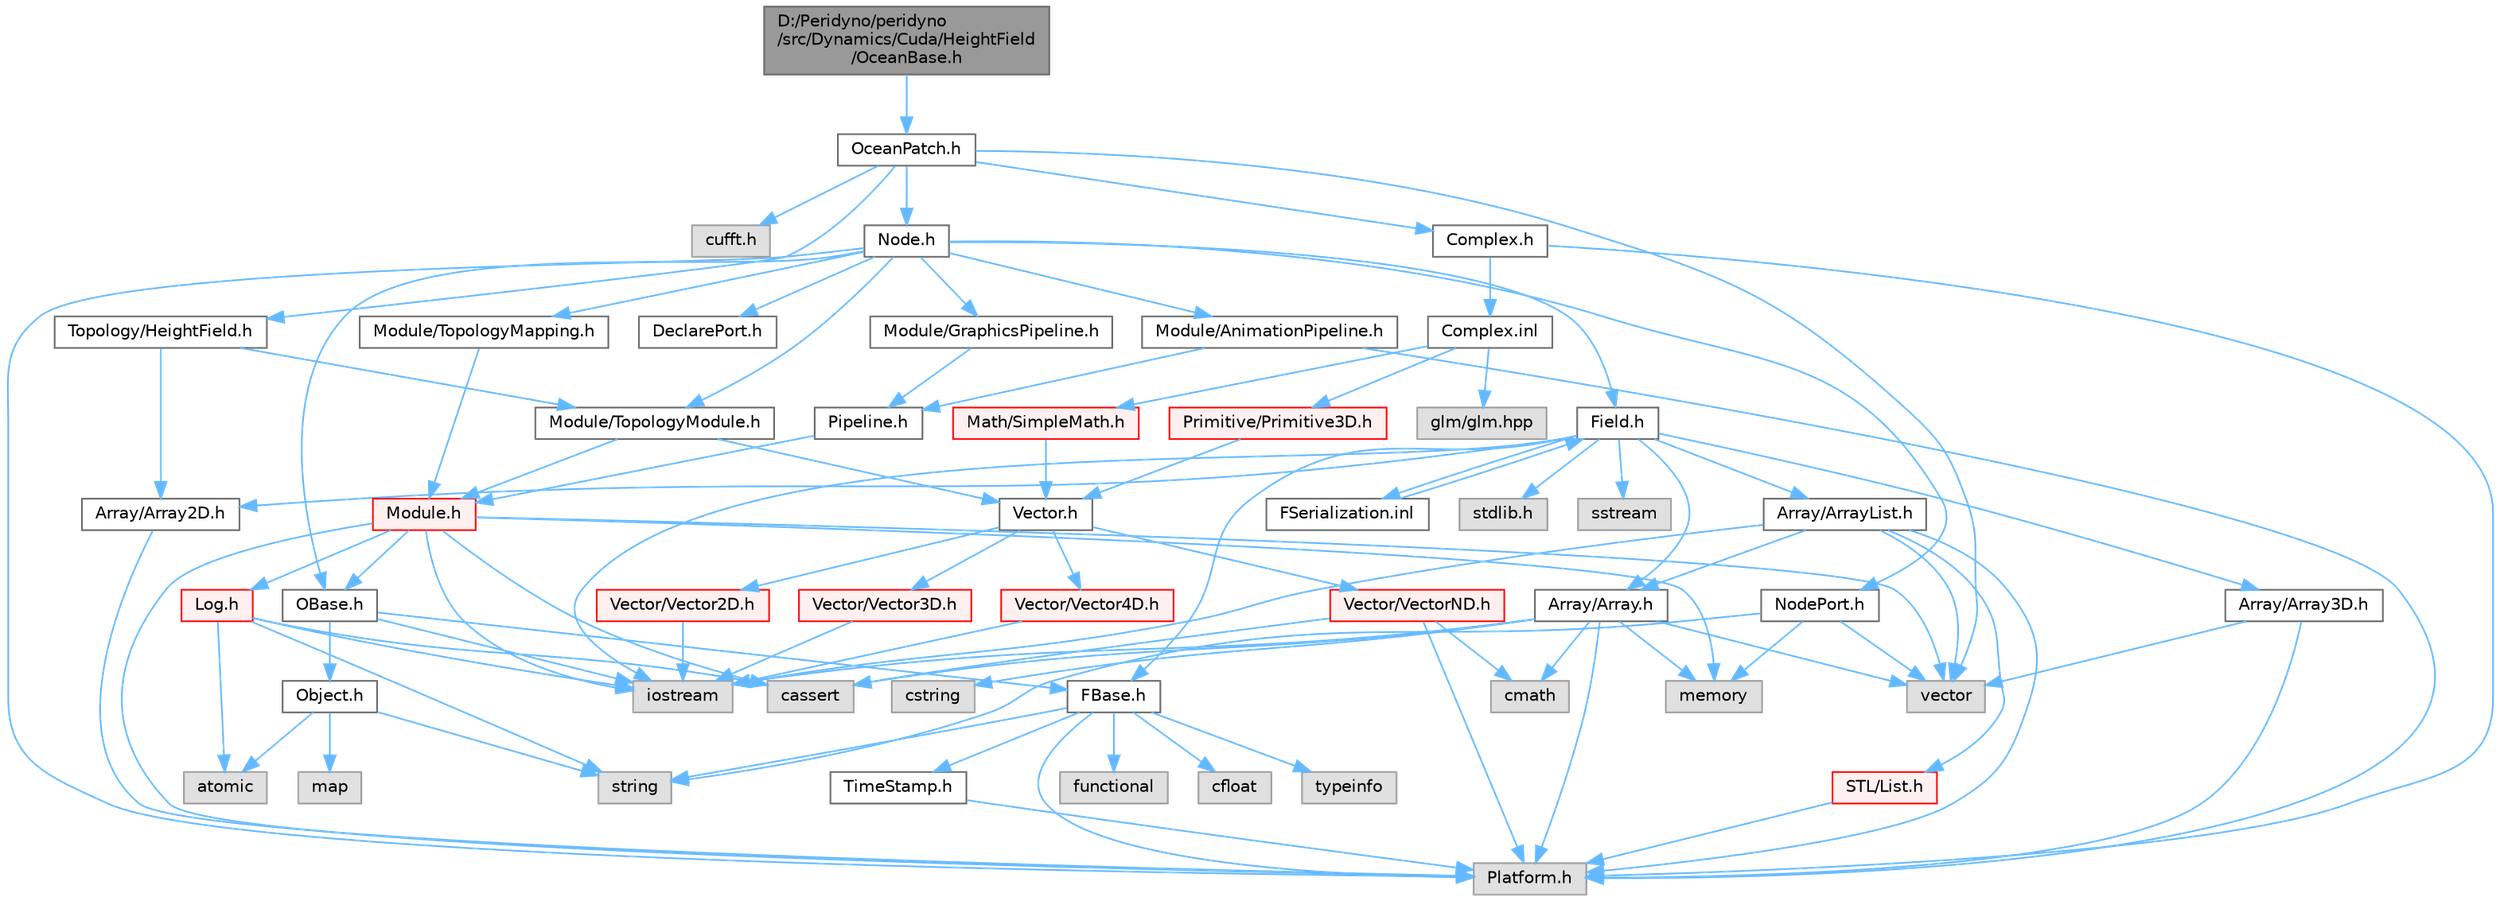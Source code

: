 digraph "D:/Peridyno/peridyno/src/Dynamics/Cuda/HeightField/OceanBase.h"
{
 // LATEX_PDF_SIZE
  bgcolor="transparent";
  edge [fontname=Helvetica,fontsize=10,labelfontname=Helvetica,labelfontsize=10];
  node [fontname=Helvetica,fontsize=10,shape=box,height=0.2,width=0.4];
  Node1 [id="Node000001",label="D:/Peridyno/peridyno\l/src/Dynamics/Cuda/HeightField\l/OceanBase.h",height=0.2,width=0.4,color="gray40", fillcolor="grey60", style="filled", fontcolor="black",tooltip=" "];
  Node1 -> Node2 [id="edge1_Node000001_Node000002",color="steelblue1",style="solid",tooltip=" "];
  Node2 [id="Node000002",label="OceanPatch.h",height=0.2,width=0.4,color="grey40", fillcolor="white", style="filled",URL="$_ocean_patch_8h.html",tooltip=" "];
  Node2 -> Node3 [id="edge2_Node000002_Node000003",color="steelblue1",style="solid",tooltip=" "];
  Node3 [id="Node000003",label="cufft.h",height=0.2,width=0.4,color="grey60", fillcolor="#E0E0E0", style="filled",tooltip=" "];
  Node2 -> Node4 [id="edge3_Node000002_Node000004",color="steelblue1",style="solid",tooltip=" "];
  Node4 [id="Node000004",label="vector",height=0.2,width=0.4,color="grey60", fillcolor="#E0E0E0", style="filled",tooltip=" "];
  Node2 -> Node5 [id="edge4_Node000002_Node000005",color="steelblue1",style="solid",tooltip=" "];
  Node5 [id="Node000005",label="Node.h",height=0.2,width=0.4,color="grey40", fillcolor="white", style="filled",URL="$_node_8h.html",tooltip=" "];
  Node5 -> Node6 [id="edge5_Node000005_Node000006",color="steelblue1",style="solid",tooltip=" "];
  Node6 [id="Node000006",label="OBase.h",height=0.2,width=0.4,color="grey40", fillcolor="white", style="filled",URL="$_o_base_8h.html",tooltip=" "];
  Node6 -> Node7 [id="edge6_Node000006_Node000007",color="steelblue1",style="solid",tooltip=" "];
  Node7 [id="Node000007",label="iostream",height=0.2,width=0.4,color="grey60", fillcolor="#E0E0E0", style="filled",tooltip=" "];
  Node6 -> Node8 [id="edge7_Node000006_Node000008",color="steelblue1",style="solid",tooltip=" "];
  Node8 [id="Node000008",label="FBase.h",height=0.2,width=0.4,color="grey40", fillcolor="white", style="filled",URL="$_f_base_8h.html",tooltip=" "];
  Node8 -> Node9 [id="edge8_Node000008_Node000009",color="steelblue1",style="solid",tooltip=" "];
  Node9 [id="Node000009",label="Platform.h",height=0.2,width=0.4,color="grey60", fillcolor="#E0E0E0", style="filled",tooltip=" "];
  Node8 -> Node10 [id="edge9_Node000008_Node000010",color="steelblue1",style="solid",tooltip=" "];
  Node10 [id="Node000010",label="TimeStamp.h",height=0.2,width=0.4,color="grey40", fillcolor="white", style="filled",URL="$_time_stamp_8h.html",tooltip=" "];
  Node10 -> Node9 [id="edge10_Node000010_Node000009",color="steelblue1",style="solid",tooltip=" "];
  Node8 -> Node11 [id="edge11_Node000008_Node000011",color="steelblue1",style="solid",tooltip=" "];
  Node11 [id="Node000011",label="typeinfo",height=0.2,width=0.4,color="grey60", fillcolor="#E0E0E0", style="filled",tooltip=" "];
  Node8 -> Node12 [id="edge12_Node000008_Node000012",color="steelblue1",style="solid",tooltip=" "];
  Node12 [id="Node000012",label="string",height=0.2,width=0.4,color="grey60", fillcolor="#E0E0E0", style="filled",tooltip=" "];
  Node8 -> Node13 [id="edge13_Node000008_Node000013",color="steelblue1",style="solid",tooltip=" "];
  Node13 [id="Node000013",label="functional",height=0.2,width=0.4,color="grey60", fillcolor="#E0E0E0", style="filled",tooltip=" "];
  Node8 -> Node14 [id="edge14_Node000008_Node000014",color="steelblue1",style="solid",tooltip=" "];
  Node14 [id="Node000014",label="cfloat",height=0.2,width=0.4,color="grey60", fillcolor="#E0E0E0", style="filled",tooltip=" "];
  Node6 -> Node15 [id="edge15_Node000006_Node000015",color="steelblue1",style="solid",tooltip=" "];
  Node15 [id="Node000015",label="Object.h",height=0.2,width=0.4,color="grey40", fillcolor="white", style="filled",URL="$_object_8h.html",tooltip=" "];
  Node15 -> Node12 [id="edge16_Node000015_Node000012",color="steelblue1",style="solid",tooltip=" "];
  Node15 -> Node16 [id="edge17_Node000015_Node000016",color="steelblue1",style="solid",tooltip=" "];
  Node16 [id="Node000016",label="atomic",height=0.2,width=0.4,color="grey60", fillcolor="#E0E0E0", style="filled",tooltip=" "];
  Node15 -> Node17 [id="edge18_Node000015_Node000017",color="steelblue1",style="solid",tooltip=" "];
  Node17 [id="Node000017",label="map",height=0.2,width=0.4,color="grey60", fillcolor="#E0E0E0", style="filled",tooltip=" "];
  Node5 -> Node18 [id="edge19_Node000005_Node000018",color="steelblue1",style="solid",tooltip=" "];
  Node18 [id="Node000018",label="Field.h",height=0.2,width=0.4,color="grey40", fillcolor="white", style="filled",URL="$_field_8h.html",tooltip=" "];
  Node18 -> Node7 [id="edge20_Node000018_Node000007",color="steelblue1",style="solid",tooltip=" "];
  Node18 -> Node19 [id="edge21_Node000018_Node000019",color="steelblue1",style="solid",tooltip=" "];
  Node19 [id="Node000019",label="stdlib.h",height=0.2,width=0.4,color="grey60", fillcolor="#E0E0E0", style="filled",tooltip=" "];
  Node18 -> Node20 [id="edge22_Node000018_Node000020",color="steelblue1",style="solid",tooltip=" "];
  Node20 [id="Node000020",label="sstream",height=0.2,width=0.4,color="grey60", fillcolor="#E0E0E0", style="filled",tooltip=" "];
  Node18 -> Node8 [id="edge23_Node000018_Node000008",color="steelblue1",style="solid",tooltip=" "];
  Node18 -> Node21 [id="edge24_Node000018_Node000021",color="steelblue1",style="solid",tooltip=" "];
  Node21 [id="Node000021",label="Array/Array.h",height=0.2,width=0.4,color="grey40", fillcolor="white", style="filled",URL="$_array_8h.html",tooltip=" "];
  Node21 -> Node9 [id="edge25_Node000021_Node000009",color="steelblue1",style="solid",tooltip=" "];
  Node21 -> Node22 [id="edge26_Node000021_Node000022",color="steelblue1",style="solid",tooltip=" "];
  Node22 [id="Node000022",label="cassert",height=0.2,width=0.4,color="grey60", fillcolor="#E0E0E0", style="filled",tooltip=" "];
  Node21 -> Node4 [id="edge27_Node000021_Node000004",color="steelblue1",style="solid",tooltip=" "];
  Node21 -> Node7 [id="edge28_Node000021_Node000007",color="steelblue1",style="solid",tooltip=" "];
  Node21 -> Node23 [id="edge29_Node000021_Node000023",color="steelblue1",style="solid",tooltip=" "];
  Node23 [id="Node000023",label="cstring",height=0.2,width=0.4,color="grey60", fillcolor="#E0E0E0", style="filled",tooltip=" "];
  Node21 -> Node24 [id="edge30_Node000021_Node000024",color="steelblue1",style="solid",tooltip=" "];
  Node24 [id="Node000024",label="memory",height=0.2,width=0.4,color="grey60", fillcolor="#E0E0E0", style="filled",tooltip=" "];
  Node21 -> Node25 [id="edge31_Node000021_Node000025",color="steelblue1",style="solid",tooltip=" "];
  Node25 [id="Node000025",label="cmath",height=0.2,width=0.4,color="grey60", fillcolor="#E0E0E0", style="filled",tooltip=" "];
  Node18 -> Node26 [id="edge32_Node000018_Node000026",color="steelblue1",style="solid",tooltip=" "];
  Node26 [id="Node000026",label="Array/Array2D.h",height=0.2,width=0.4,color="grey40", fillcolor="white", style="filled",URL="$_array2_d_8h.html",tooltip=" "];
  Node26 -> Node9 [id="edge33_Node000026_Node000009",color="steelblue1",style="solid",tooltip=" "];
  Node18 -> Node27 [id="edge34_Node000018_Node000027",color="steelblue1",style="solid",tooltip=" "];
  Node27 [id="Node000027",label="Array/Array3D.h",height=0.2,width=0.4,color="grey40", fillcolor="white", style="filled",URL="$_array3_d_8h.html",tooltip=" "];
  Node27 -> Node9 [id="edge35_Node000027_Node000009",color="steelblue1",style="solid",tooltip=" "];
  Node27 -> Node4 [id="edge36_Node000027_Node000004",color="steelblue1",style="solid",tooltip=" "];
  Node18 -> Node28 [id="edge37_Node000018_Node000028",color="steelblue1",style="solid",tooltip=" "];
  Node28 [id="Node000028",label="Array/ArrayList.h",height=0.2,width=0.4,color="grey40", fillcolor="white", style="filled",URL="$_array_list_8h.html",tooltip=" "];
  Node28 -> Node4 [id="edge38_Node000028_Node000004",color="steelblue1",style="solid",tooltip=" "];
  Node28 -> Node7 [id="edge39_Node000028_Node000007",color="steelblue1",style="solid",tooltip=" "];
  Node28 -> Node9 [id="edge40_Node000028_Node000009",color="steelblue1",style="solid",tooltip=" "];
  Node28 -> Node29 [id="edge41_Node000028_Node000029",color="steelblue1",style="solid",tooltip=" "];
  Node29 [id="Node000029",label="STL/List.h",height=0.2,width=0.4,color="red", fillcolor="#FFF0F0", style="filled",URL="$_list_8h.html",tooltip=" "];
  Node29 -> Node9 [id="edge42_Node000029_Node000009",color="steelblue1",style="solid",tooltip=" "];
  Node28 -> Node21 [id="edge43_Node000028_Node000021",color="steelblue1",style="solid",tooltip=" "];
  Node18 -> Node69 [id="edge44_Node000018_Node000069",color="steelblue1",style="solid",tooltip=" "];
  Node69 [id="Node000069",label="FSerialization.inl",height=0.2,width=0.4,color="grey40", fillcolor="white", style="filled",URL="$_f_serialization_8inl.html",tooltip=" "];
  Node69 -> Node18 [id="edge45_Node000069_Node000018",color="steelblue1",style="solid",tooltip=" "];
  Node5 -> Node9 [id="edge46_Node000005_Node000009",color="steelblue1",style="solid",tooltip=" "];
  Node5 -> Node70 [id="edge47_Node000005_Node000070",color="steelblue1",style="solid",tooltip=" "];
  Node70 [id="Node000070",label="DeclarePort.h",height=0.2,width=0.4,color="grey40", fillcolor="white", style="filled",URL="$_declare_port_8h.html",tooltip=" "];
  Node5 -> Node71 [id="edge48_Node000005_Node000071",color="steelblue1",style="solid",tooltip=" "];
  Node71 [id="Node000071",label="NodePort.h",height=0.2,width=0.4,color="grey40", fillcolor="white", style="filled",URL="$_node_port_8h.html",tooltip=" "];
  Node71 -> Node12 [id="edge49_Node000071_Node000012",color="steelblue1",style="solid",tooltip=" "];
  Node71 -> Node4 [id="edge50_Node000071_Node000004",color="steelblue1",style="solid",tooltip=" "];
  Node71 -> Node24 [id="edge51_Node000071_Node000024",color="steelblue1",style="solid",tooltip=" "];
  Node5 -> Node72 [id="edge52_Node000005_Node000072",color="steelblue1",style="solid",tooltip=" "];
  Node72 [id="Node000072",label="Module/TopologyModule.h",height=0.2,width=0.4,color="grey40", fillcolor="white", style="filled",URL="$_topology_module_8h.html",tooltip=" "];
  Node72 -> Node33 [id="edge53_Node000072_Node000033",color="steelblue1",style="solid",tooltip=" "];
  Node33 [id="Node000033",label="Vector.h",height=0.2,width=0.4,color="grey40", fillcolor="white", style="filled",URL="$_vector_8h.html",tooltip=" "];
  Node33 -> Node34 [id="edge54_Node000033_Node000034",color="steelblue1",style="solid",tooltip=" "];
  Node34 [id="Node000034",label="Vector/Vector2D.h",height=0.2,width=0.4,color="red", fillcolor="#FFF0F0", style="filled",URL="$_vector2_d_8h.html",tooltip=" "];
  Node34 -> Node7 [id="edge55_Node000034_Node000007",color="steelblue1",style="solid",tooltip=" "];
  Node33 -> Node40 [id="edge56_Node000033_Node000040",color="steelblue1",style="solid",tooltip=" "];
  Node40 [id="Node000040",label="Vector/Vector3D.h",height=0.2,width=0.4,color="red", fillcolor="#FFF0F0", style="filled",URL="$_vector3_d_8h.html",tooltip=" "];
  Node40 -> Node7 [id="edge57_Node000040_Node000007",color="steelblue1",style="solid",tooltip=" "];
  Node33 -> Node43 [id="edge58_Node000033_Node000043",color="steelblue1",style="solid",tooltip=" "];
  Node43 [id="Node000043",label="Vector/Vector4D.h",height=0.2,width=0.4,color="red", fillcolor="#FFF0F0", style="filled",URL="$_vector4_d_8h.html",tooltip=" "];
  Node43 -> Node7 [id="edge59_Node000043_Node000007",color="steelblue1",style="solid",tooltip=" "];
  Node33 -> Node46 [id="edge60_Node000033_Node000046",color="steelblue1",style="solid",tooltip=" "];
  Node46 [id="Node000046",label="Vector/VectorND.h",height=0.2,width=0.4,color="red", fillcolor="#FFF0F0", style="filled",URL="$_vector_n_d_8h.html",tooltip=" "];
  Node46 -> Node25 [id="edge61_Node000046_Node000025",color="steelblue1",style="solid",tooltip=" "];
  Node46 -> Node22 [id="edge62_Node000046_Node000022",color="steelblue1",style="solid",tooltip=" "];
  Node46 -> Node9 [id="edge63_Node000046_Node000009",color="steelblue1",style="solid",tooltip=" "];
  Node72 -> Node73 [id="edge64_Node000072_Node000073",color="steelblue1",style="solid",tooltip=" "];
  Node73 [id="Node000073",label="Module.h",height=0.2,width=0.4,color="red", fillcolor="#FFF0F0", style="filled",URL="$_module_8h.html",tooltip=" "];
  Node73 -> Node9 [id="edge65_Node000073_Node000009",color="steelblue1",style="solid",tooltip=" "];
  Node73 -> Node24 [id="edge66_Node000073_Node000024",color="steelblue1",style="solid",tooltip=" "];
  Node73 -> Node4 [id="edge67_Node000073_Node000004",color="steelblue1",style="solid",tooltip=" "];
  Node73 -> Node22 [id="edge68_Node000073_Node000022",color="steelblue1",style="solid",tooltip=" "];
  Node73 -> Node7 [id="edge69_Node000073_Node000007",color="steelblue1",style="solid",tooltip=" "];
  Node73 -> Node6 [id="edge70_Node000073_Node000006",color="steelblue1",style="solid",tooltip=" "];
  Node73 -> Node74 [id="edge71_Node000073_Node000074",color="steelblue1",style="solid",tooltip=" "];
  Node74 [id="Node000074",label="Log.h",height=0.2,width=0.4,color="red", fillcolor="#FFF0F0", style="filled",URL="$_log_8h.html",tooltip=" "];
  Node74 -> Node12 [id="edge72_Node000074_Node000012",color="steelblue1",style="solid",tooltip=" "];
  Node74 -> Node7 [id="edge73_Node000074_Node000007",color="steelblue1",style="solid",tooltip=" "];
  Node74 -> Node22 [id="edge74_Node000074_Node000022",color="steelblue1",style="solid",tooltip=" "];
  Node74 -> Node16 [id="edge75_Node000074_Node000016",color="steelblue1",style="solid",tooltip=" "];
  Node5 -> Node93 [id="edge76_Node000005_Node000093",color="steelblue1",style="solid",tooltip=" "];
  Node93 [id="Node000093",label="Module/TopologyMapping.h",height=0.2,width=0.4,color="grey40", fillcolor="white", style="filled",URL="$_topology_mapping_8h.html",tooltip=" "];
  Node93 -> Node73 [id="edge77_Node000093_Node000073",color="steelblue1",style="solid",tooltip=" "];
  Node5 -> Node94 [id="edge78_Node000005_Node000094",color="steelblue1",style="solid",tooltip=" "];
  Node94 [id="Node000094",label="Module/AnimationPipeline.h",height=0.2,width=0.4,color="grey40", fillcolor="white", style="filled",URL="$_animation_pipeline_8h.html",tooltip=" "];
  Node94 -> Node95 [id="edge79_Node000094_Node000095",color="steelblue1",style="solid",tooltip=" "];
  Node95 [id="Node000095",label="Pipeline.h",height=0.2,width=0.4,color="grey40", fillcolor="white", style="filled",URL="$_pipeline_8h.html",tooltip=" "];
  Node95 -> Node73 [id="edge80_Node000095_Node000073",color="steelblue1",style="solid",tooltip=" "];
  Node94 -> Node9 [id="edge81_Node000094_Node000009",color="steelblue1",style="solid",tooltip=" "];
  Node5 -> Node96 [id="edge82_Node000005_Node000096",color="steelblue1",style="solid",tooltip=" "];
  Node96 [id="Node000096",label="Module/GraphicsPipeline.h",height=0.2,width=0.4,color="grey40", fillcolor="white", style="filled",URL="$_graphics_pipeline_8h.html",tooltip=" "];
  Node96 -> Node95 [id="edge83_Node000096_Node000095",color="steelblue1",style="solid",tooltip=" "];
  Node2 -> Node97 [id="edge84_Node000002_Node000097",color="steelblue1",style="solid",tooltip=" "];
  Node97 [id="Node000097",label="Complex.h",height=0.2,width=0.4,color="grey40", fillcolor="white", style="filled",URL="$_complex_8h.html",tooltip=" "];
  Node97 -> Node9 [id="edge85_Node000097_Node000009",color="steelblue1",style="solid",tooltip=" "];
  Node97 -> Node98 [id="edge86_Node000097_Node000098",color="steelblue1",style="solid",tooltip=" "];
  Node98 [id="Node000098",label="Complex.inl",height=0.2,width=0.4,color="grey40", fillcolor="white", style="filled",URL="$_complex_8inl.html",tooltip=" "];
  Node98 -> Node32 [id="edge87_Node000098_Node000032",color="steelblue1",style="solid",tooltip=" "];
  Node32 [id="Node000032",label="Math/SimpleMath.h",height=0.2,width=0.4,color="red", fillcolor="#FFF0F0", style="filled",URL="$_simple_math_8h.html",tooltip=" "];
  Node32 -> Node33 [id="edge88_Node000032_Node000033",color="steelblue1",style="solid",tooltip=" "];
  Node98 -> Node68 [id="edge89_Node000098_Node000068",color="steelblue1",style="solid",tooltip=" "];
  Node68 [id="Node000068",label="glm/glm.hpp",height=0.2,width=0.4,color="grey60", fillcolor="#E0E0E0", style="filled",tooltip=" "];
  Node98 -> Node99 [id="edge90_Node000098_Node000099",color="steelblue1",style="solid",tooltip=" "];
  Node99 [id="Node000099",label="Primitive/Primitive3D.h",height=0.2,width=0.4,color="red", fillcolor="#FFF0F0", style="filled",URL="$_primitive3_d_8h.html",tooltip=" "];
  Node99 -> Node33 [id="edge91_Node000099_Node000033",color="steelblue1",style="solid",tooltip=" "];
  Node2 -> Node103 [id="edge92_Node000002_Node000103",color="steelblue1",style="solid",tooltip=" "];
  Node103 [id="Node000103",label="Topology/HeightField.h",height=0.2,width=0.4,color="grey40", fillcolor="white", style="filled",URL="$_height_field_8h.html",tooltip=" "];
  Node103 -> Node72 [id="edge93_Node000103_Node000072",color="steelblue1",style="solid",tooltip=" "];
  Node103 -> Node26 [id="edge94_Node000103_Node000026",color="steelblue1",style="solid",tooltip=" "];
}
